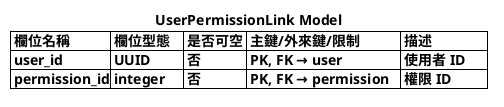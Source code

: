 @startuml
title
  UserPermissionLink Model
  |= 欄位名稱     |= 欄位型態   |= 是否可空 | 主鍵/外來鍵/限制       |= 描述           |
  | user_id      | UUID        | 否       | PK, FK → user         | 使用者 ID      |
  | permission_id| integer     | 否       | PK, FK → permission   | 權限 ID        |
end title
@enduml
